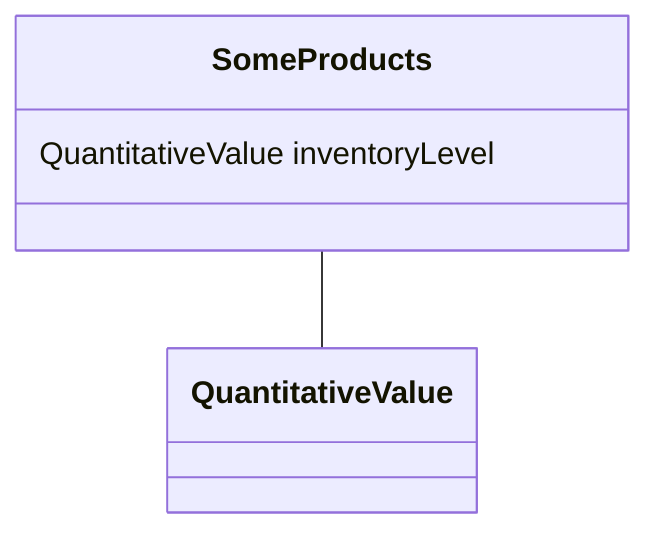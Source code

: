 classDiagram
  SomeProducts -- QuantitativeValue


class SomeProducts {

  QuantitativeValue inventoryLevel

 }